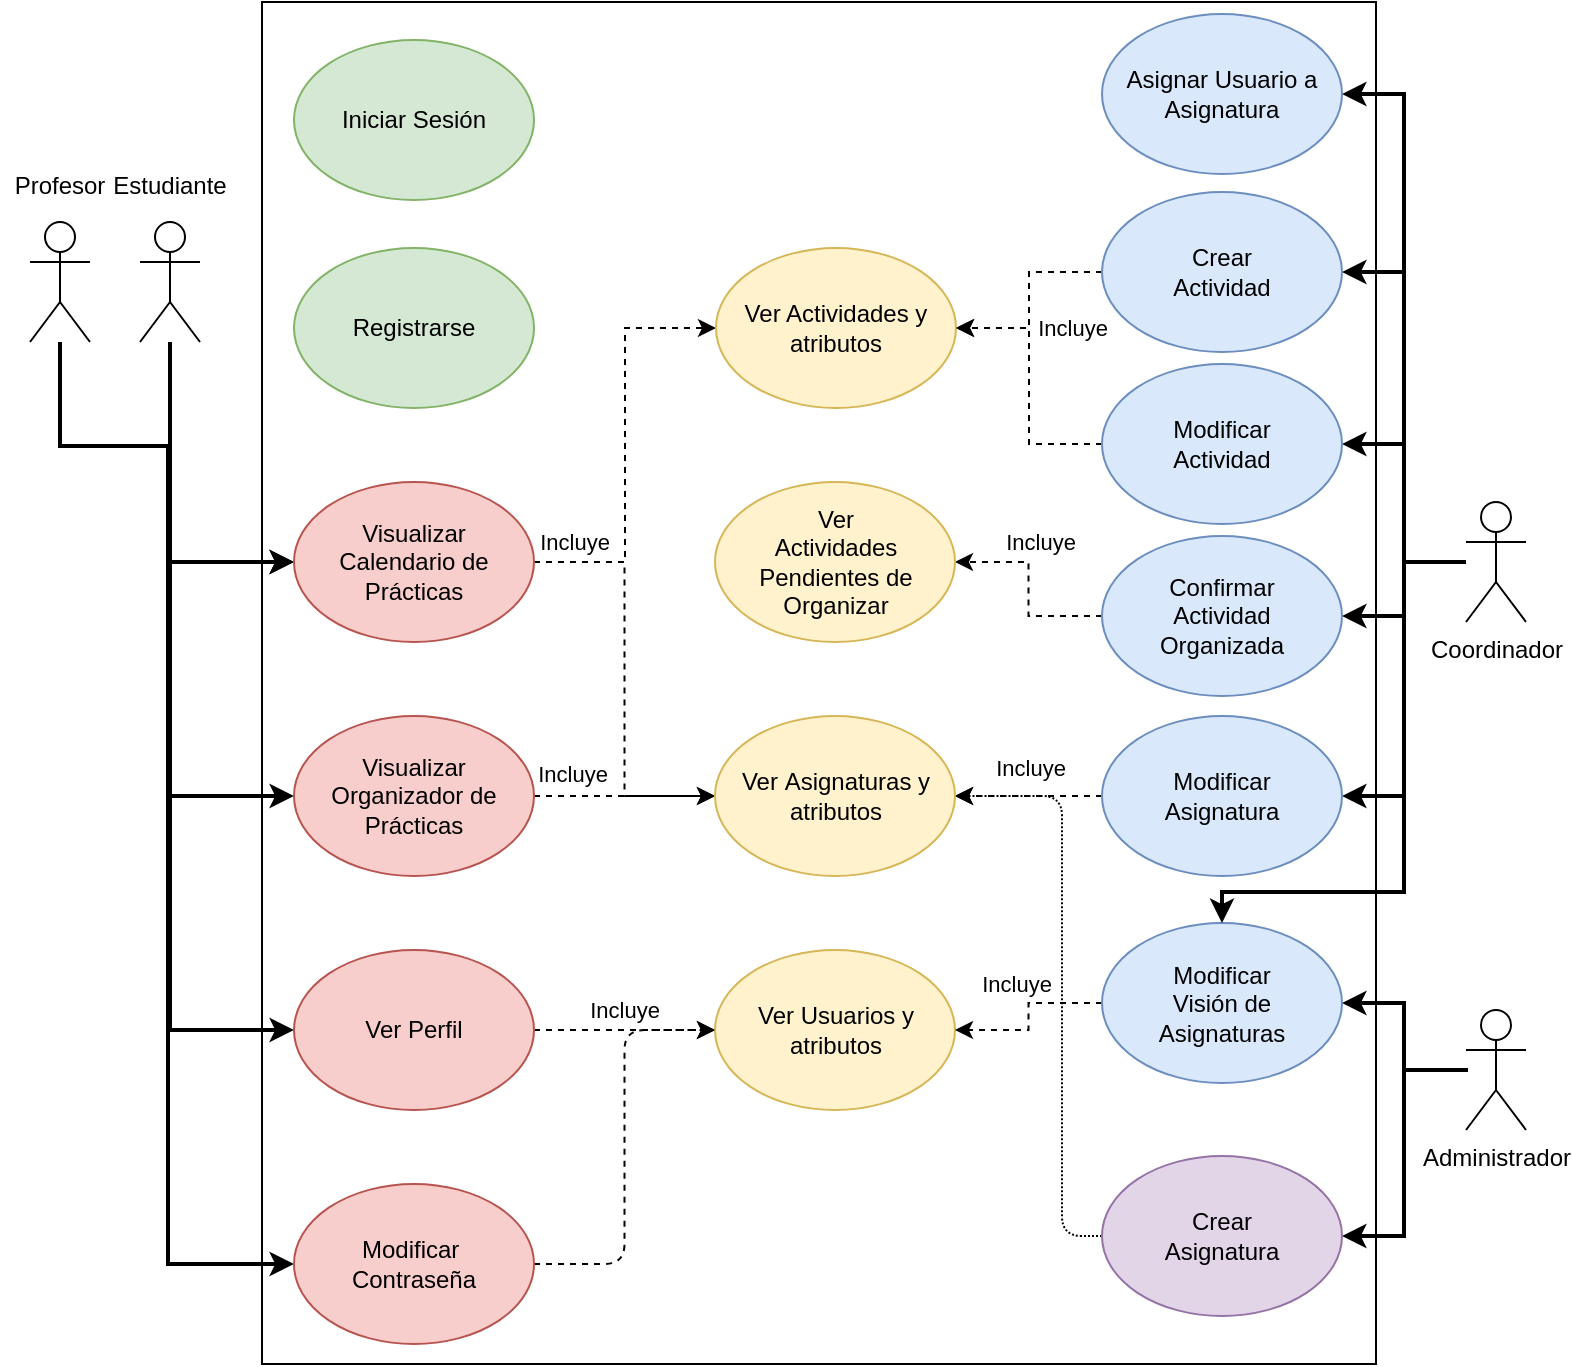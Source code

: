 <mxfile version="27.1.6">
  <diagram name="Página-1" id="IpBdc71h2_Qvr48JcpYW">
    <mxGraphModel dx="1678" dy="884" grid="0" gridSize="10" guides="1" tooltips="1" connect="1" arrows="1" fold="1" page="1" pageScale="1" pageWidth="827" pageHeight="1169" background="none" math="0" shadow="0">
      <root>
        <mxCell id="0" />
        <mxCell id="1" parent="0" />
        <mxCell id="Kz2y7gPqSzkybvLdhW0v-17" value="" style="rounded=0;whiteSpace=wrap;html=1;" parent="1" vertex="1">
          <mxGeometry x="156" y="44" width="557" height="681" as="geometry" />
        </mxCell>
        <mxCell id="Kz2y7gPqSzkybvLdhW0v-35" style="edgeStyle=orthogonalEdgeStyle;rounded=0;orthogonalLoop=1;jettySize=auto;html=1;entryX=0;entryY=0.5;entryDx=0;entryDy=0;strokeWidth=2;" parent="1" source="Kz2y7gPqSzkybvLdhW0v-13" target="Kz2y7gPqSzkybvLdhW0v-19" edge="1">
          <mxGeometry relative="1" as="geometry">
            <Array as="points">
              <mxPoint x="110" y="324" />
            </Array>
          </mxGeometry>
        </mxCell>
        <mxCell id="Kz2y7gPqSzkybvLdhW0v-13" value="" style="shape=umlActor;verticalLabelPosition=bottom;verticalAlign=top;html=1;outlineConnect=0;" parent="1" vertex="1">
          <mxGeometry x="95" y="154" width="30" height="60" as="geometry" />
        </mxCell>
        <mxCell id="Kz2y7gPqSzkybvLdhW0v-33" style="edgeStyle=orthogonalEdgeStyle;rounded=0;orthogonalLoop=1;jettySize=auto;html=1;entryX=0;entryY=0.5;entryDx=0;entryDy=0;strokeWidth=2;" parent="1" source="Kz2y7gPqSzkybvLdhW0v-14" target="Kz2y7gPqSzkybvLdhW0v-19" edge="1">
          <mxGeometry relative="1" as="geometry">
            <Array as="points">
              <mxPoint x="55" y="266" />
              <mxPoint x="110" y="266" />
              <mxPoint x="110" y="324" />
            </Array>
          </mxGeometry>
        </mxCell>
        <mxCell id="Kz2y7gPqSzkybvLdhW0v-39" style="edgeStyle=orthogonalEdgeStyle;rounded=0;orthogonalLoop=1;jettySize=auto;html=1;entryX=0;entryY=0.5;entryDx=0;entryDy=0;strokeWidth=2;" parent="1" source="Kz2y7gPqSzkybvLdhW0v-14" target="Kz2y7gPqSzkybvLdhW0v-20" edge="1">
          <mxGeometry relative="1" as="geometry">
            <Array as="points">
              <mxPoint x="55" y="266" />
              <mxPoint x="110" y="266" />
              <mxPoint x="110" y="558" />
            </Array>
          </mxGeometry>
        </mxCell>
        <mxCell id="v0WUXb6y9ld3ORJRHcRg-3" style="edgeStyle=orthogonalEdgeStyle;rounded=0;orthogonalLoop=1;jettySize=auto;html=1;entryX=0;entryY=0.5;entryDx=0;entryDy=0;strokeWidth=2;" parent="1" source="Kz2y7gPqSzkybvLdhW0v-14" target="v0WUXb6y9ld3ORJRHcRg-2" edge="1">
          <mxGeometry relative="1" as="geometry">
            <Array as="points">
              <mxPoint x="55" y="266" />
              <mxPoint x="109" y="266" />
              <mxPoint x="109" y="675" />
            </Array>
          </mxGeometry>
        </mxCell>
        <mxCell id="Kz2y7gPqSzkybvLdhW0v-14" value="" style="shape=umlActor;verticalLabelPosition=bottom;verticalAlign=top;html=1;outlineConnect=0;" parent="1" vertex="1">
          <mxGeometry x="40" y="154" width="30" height="60" as="geometry" />
        </mxCell>
        <mxCell id="Kz2y7gPqSzkybvLdhW0v-42" style="edgeStyle=orthogonalEdgeStyle;rounded=0;orthogonalLoop=1;jettySize=auto;html=1;entryX=1;entryY=0.5;entryDx=0;entryDy=0;strokeWidth=2;" parent="1" source="Kz2y7gPqSzkybvLdhW0v-15" target="Kz2y7gPqSzkybvLdhW0v-22" edge="1">
          <mxGeometry relative="1" as="geometry" />
        </mxCell>
        <mxCell id="Kz2y7gPqSzkybvLdhW0v-43" style="edgeStyle=orthogonalEdgeStyle;rounded=0;orthogonalLoop=1;jettySize=auto;html=1;strokeWidth=2;" parent="1" source="Kz2y7gPqSzkybvLdhW0v-15" target="Kz2y7gPqSzkybvLdhW0v-24" edge="1">
          <mxGeometry relative="1" as="geometry" />
        </mxCell>
        <mxCell id="Kz2y7gPqSzkybvLdhW0v-44" style="edgeStyle=orthogonalEdgeStyle;rounded=0;orthogonalLoop=1;jettySize=auto;html=1;entryX=1;entryY=0.5;entryDx=0;entryDy=0;strokeWidth=2;" parent="1" source="Kz2y7gPqSzkybvLdhW0v-15" target="Kz2y7gPqSzkybvLdhW0v-23" edge="1">
          <mxGeometry relative="1" as="geometry" />
        </mxCell>
        <mxCell id="Kz2y7gPqSzkybvLdhW0v-56" style="edgeStyle=orthogonalEdgeStyle;rounded=0;orthogonalLoop=1;jettySize=auto;html=1;entryX=1;entryY=0.5;entryDx=0;entryDy=0;strokeWidth=2;" parent="1" source="Kz2y7gPqSzkybvLdhW0v-15" target="Kz2y7gPqSzkybvLdhW0v-55" edge="1">
          <mxGeometry relative="1" as="geometry" />
        </mxCell>
        <mxCell id="g_jg7cwnlzEA-l3krqvk-2" style="edgeStyle=orthogonalEdgeStyle;rounded=0;orthogonalLoop=1;jettySize=auto;html=1;entryX=1;entryY=0.5;entryDx=0;entryDy=0;strokeWidth=2;" parent="1" source="Kz2y7gPqSzkybvLdhW0v-15" target="g_jg7cwnlzEA-l3krqvk-1" edge="1">
          <mxGeometry relative="1" as="geometry" />
        </mxCell>
        <mxCell id="Kz2y7gPqSzkybvLdhW0v-15" value="Coordinador" style="shape=umlActor;verticalLabelPosition=bottom;verticalAlign=top;html=1;outlineConnect=0;" parent="1" vertex="1">
          <mxGeometry x="758" y="294" width="30" height="60" as="geometry" />
        </mxCell>
        <mxCell id="ppYgtY1f0e7hBncfYAyt-9" style="edgeStyle=orthogonalEdgeStyle;rounded=0;orthogonalLoop=1;jettySize=auto;html=1;entryX=1;entryY=0.5;entryDx=0;entryDy=0;strokeWidth=2;" parent="1" target="ppYgtY1f0e7hBncfYAyt-8" edge="1">
          <mxGeometry relative="1" as="geometry">
            <mxPoint x="759" y="578" as="sourcePoint" />
            <Array as="points">
              <mxPoint x="727" y="578" />
              <mxPoint x="727" y="545" />
            </Array>
          </mxGeometry>
        </mxCell>
        <mxCell id="Kz2y7gPqSzkybvLdhW0v-16" value="Administrador&lt;div&gt;&lt;br&gt;&lt;/div&gt;" style="shape=umlActor;verticalLabelPosition=bottom;verticalAlign=top;html=1;outlineConnect=0;" parent="1" vertex="1">
          <mxGeometry x="758" y="548" width="30" height="60" as="geometry" />
        </mxCell>
        <mxCell id="Kz2y7gPqSzkybvLdhW0v-18" value="Registrarse" style="ellipse;whiteSpace=wrap;html=1;fillColor=#d5e8d4;strokeColor=#82b366;" parent="1" vertex="1">
          <mxGeometry x="172" y="167" width="120" height="80" as="geometry" />
        </mxCell>
        <mxCell id="Kz2y7gPqSzkybvLdhW0v-40" style="edgeStyle=orthogonalEdgeStyle;rounded=0;orthogonalLoop=1;jettySize=auto;html=1;exitX=1;exitY=0.5;exitDx=0;exitDy=0;entryX=0;entryY=0.5;entryDx=0;entryDy=0;dashed=1;" parent="1" source="Kz2y7gPqSzkybvLdhW0v-19" target="Kz2y7gPqSzkybvLdhW0v-28" edge="1">
          <mxGeometry relative="1" as="geometry" />
        </mxCell>
        <mxCell id="Kz2y7gPqSzkybvLdhW0v-41" style="edgeStyle=orthogonalEdgeStyle;rounded=0;orthogonalLoop=1;jettySize=auto;html=1;entryX=0;entryY=0.5;entryDx=0;entryDy=0;dashed=1;" parent="1" source="Kz2y7gPqSzkybvLdhW0v-19" target="Kz2y7gPqSzkybvLdhW0v-26" edge="1">
          <mxGeometry relative="1" as="geometry" />
        </mxCell>
        <mxCell id="Kz2y7gPqSzkybvLdhW0v-19" value="Visualizar&lt;div&gt;Calendario de&lt;/div&gt;&lt;div&gt;Prácticas&lt;/div&gt;" style="ellipse;whiteSpace=wrap;html=1;fillColor=#f8cecc;strokeColor=#b85450;" parent="1" vertex="1">
          <mxGeometry x="172" y="284" width="120" height="80" as="geometry" />
        </mxCell>
        <mxCell id="Kz2y7gPqSzkybvLdhW0v-52" style="edgeStyle=orthogonalEdgeStyle;rounded=1;orthogonalLoop=1;jettySize=auto;html=1;entryX=0;entryY=0.5;entryDx=0;entryDy=0;dashed=1;strokeWidth=1;jumpStyle=none;jumpSize=11;curved=0;exitX=1;exitY=0.5;exitDx=0;exitDy=0;" parent="1" source="Kz2y7gPqSzkybvLdhW0v-20" target="Kz2y7gPqSzkybvLdhW0v-51" edge="1">
          <mxGeometry relative="1" as="geometry">
            <Array as="points">
              <mxPoint x="344" y="558" />
              <mxPoint x="344" y="558" />
            </Array>
          </mxGeometry>
        </mxCell>
        <mxCell id="ppYgtY1f0e7hBncfYAyt-1" value="Incluye" style="edgeLabel;html=1;align=center;verticalAlign=middle;resizable=0;points=[];" parent="Kz2y7gPqSzkybvLdhW0v-52" vertex="1" connectable="0">
          <mxGeometry x="-0.427" relative="1" as="geometry">
            <mxPoint x="19" y="-10" as="offset" />
          </mxGeometry>
        </mxCell>
        <mxCell id="Kz2y7gPqSzkybvLdhW0v-20" value="Ver Perfil" style="ellipse;whiteSpace=wrap;html=1;fillColor=#f8cecc;strokeColor=#b85450;" parent="1" vertex="1">
          <mxGeometry x="172" y="518" width="120" height="80" as="geometry" />
        </mxCell>
        <mxCell id="Kz2y7gPqSzkybvLdhW0v-53" style="edgeStyle=orthogonalEdgeStyle;rounded=0;orthogonalLoop=1;jettySize=auto;html=1;entryX=0;entryY=0.5;entryDx=0;entryDy=0;dashed=1;" parent="1" source="Kz2y7gPqSzkybvLdhW0v-21" target="Kz2y7gPqSzkybvLdhW0v-26" edge="1">
          <mxGeometry relative="1" as="geometry" />
        </mxCell>
        <mxCell id="ppYgtY1f0e7hBncfYAyt-2" value="&lt;span style=&quot;color: rgba(0, 0, 0, 0); font-family: monospace; font-size: 0px; text-align: start; background-color: rgb(27, 29, 30);&quot;&gt;%3CmxGraphModel%3E%3Croot%3E%3CmxCell%20id%3D%220%22%2F%3E%3CmxCell%20id%3D%221%22%20parent%3D%220%22%2F%3E%3CmxCell%20id%3D%222%22%20value%3D%22Incluye%22%20style%3D%22edgeLabel%3Bhtml%3D1%3Balign%3Dcenter%3BverticalAlign%3Dmiddle%3Bresizable%3D0%3Bpoints%3D%5B%5D%3B%22%20vertex%3D%221%22%20connectable%3D%220%22%20parent%3D%221%22%3E%3CmxGeometry%20x%3D%22305%22%20y%3D%22499%22%20as%3D%22geometry%22%2F%3E%3C%2FmxCell%3E%3C%2Froot%3E%3C%2FmxGraphModel%3E&lt;/span&gt;&lt;span style=&quot;color: rgba(0, 0, 0, 0); font-family: monospace; font-size: 0px; text-align: start; background-color: rgb(27, 29, 30);&quot;&gt;%3CmxGraphModel%3E%3Croot%3E%3CmxCell%20id%3D%220%22%2F%3E%3CmxCell%20id%3D%221%22%20parent%3D%220%22%2F%3E%3CmxCell%20id%3D%222%22%20value%3D%22Incluye%22%20style%3D%22edgeLabel%3Bhtml%3D1%3Balign%3Dcenter%3BverticalAlign%3Dmiddle%3Bresizable%3D0%3Bpoints%3D%5B%5D%3B%22%20vertex%3D%221%22%20connectable%3D%220%22%20parent%3D%221%22%3E%3CmxGeometry%20x%3D%22305%22%20y%3D%22499%22%20as%3D%22geometry%22%2F%3E%3C%2FmxCell%3E%3C%2Froot%3E%3C%2FmxGraphModel%3EIncluye&lt;/span&gt;" style="edgeLabel;html=1;align=center;verticalAlign=middle;resizable=0;points=[];" parent="Kz2y7gPqSzkybvLdhW0v-53" vertex="1" connectable="0">
          <mxGeometry x="-0.183" y="1" relative="1" as="geometry">
            <mxPoint as="offset" />
          </mxGeometry>
        </mxCell>
        <mxCell id="ppYgtY1f0e7hBncfYAyt-3" value="Incluye" style="edgeLabel;html=1;align=center;verticalAlign=middle;resizable=0;points=[];" parent="Kz2y7gPqSzkybvLdhW0v-53" vertex="1" connectable="0">
          <mxGeometry x="-0.341" relative="1" as="geometry">
            <mxPoint x="-11" y="-11" as="offset" />
          </mxGeometry>
        </mxCell>
        <mxCell id="Kz2y7gPqSzkybvLdhW0v-50" style="edgeStyle=orthogonalEdgeStyle;rounded=0;orthogonalLoop=1;jettySize=auto;html=1;entryX=1;entryY=0.5;entryDx=0;entryDy=0;dashed=1;strokeWidth=1;" parent="1" source="Kz2y7gPqSzkybvLdhW0v-22" target="Kz2y7gPqSzkybvLdhW0v-28" edge="1">
          <mxGeometry relative="1" as="geometry" />
        </mxCell>
        <mxCell id="Kz2y7gPqSzkybvLdhW0v-22" value="Crear&lt;div&gt;Actividad&lt;/div&gt;" style="ellipse;whiteSpace=wrap;html=1;fillColor=#dae8fc;strokeColor=#6c8ebf;" parent="1" vertex="1">
          <mxGeometry x="576" y="139" width="120" height="80" as="geometry" />
        </mxCell>
        <mxCell id="Kz2y7gPqSzkybvLdhW0v-48" style="edgeStyle=orthogonalEdgeStyle;rounded=0;orthogonalLoop=1;jettySize=auto;html=1;entryX=1;entryY=0.5;entryDx=0;entryDy=0;dashed=1;strokeWidth=1;" parent="1" source="Kz2y7gPqSzkybvLdhW0v-23" target="Kz2y7gPqSzkybvLdhW0v-26" edge="1">
          <mxGeometry relative="1" as="geometry" />
        </mxCell>
        <mxCell id="Kz2y7gPqSzkybvLdhW0v-23" value="Modificar&lt;div&gt;Asignatura&lt;/div&gt;" style="ellipse;whiteSpace=wrap;html=1;fillColor=#dae8fc;strokeColor=#6c8ebf;" parent="1" vertex="1">
          <mxGeometry x="576" y="401" width="120" height="80" as="geometry" />
        </mxCell>
        <mxCell id="Kz2y7gPqSzkybvLdhW0v-49" style="edgeStyle=orthogonalEdgeStyle;rounded=0;orthogonalLoop=1;jettySize=auto;html=1;dashed=1;strokeWidth=1;" parent="1" source="Kz2y7gPqSzkybvLdhW0v-24" target="Kz2y7gPqSzkybvLdhW0v-27" edge="1">
          <mxGeometry relative="1" as="geometry" />
        </mxCell>
        <mxCell id="Kz2y7gPqSzkybvLdhW0v-24" value="Confirmar&lt;div&gt;Actividad&lt;/div&gt;&lt;div&gt;Organizada&lt;/div&gt;" style="ellipse;whiteSpace=wrap;html=1;fillColor=#dae8fc;strokeColor=#6c8ebf;" parent="1" vertex="1">
          <mxGeometry x="576" y="311" width="120" height="80" as="geometry" />
        </mxCell>
        <mxCell id="Kz2y7gPqSzkybvLdhW0v-47" style="edgeStyle=orthogonalEdgeStyle;rounded=1;orthogonalLoop=1;jettySize=auto;html=1;entryX=1;entryY=0.5;entryDx=0;entryDy=0;dashed=1;strokeWidth=1;dashPattern=1 1;curved=0;exitX=0;exitY=0.5;exitDx=0;exitDy=0;" parent="1" source="Kz2y7gPqSzkybvLdhW0v-25" target="Kz2y7gPqSzkybvLdhW0v-26" edge="1">
          <mxGeometry relative="1" as="geometry">
            <Array as="points">
              <mxPoint x="556" y="661" />
              <mxPoint x="556" y="441" />
            </Array>
          </mxGeometry>
        </mxCell>
        <mxCell id="Kz2y7gPqSzkybvLdhW0v-26" value="Ver&amp;nbsp;&lt;span style=&quot;background-color: transparent; color: light-dark(rgb(0, 0, 0), rgb(255, 255, 255));&quot;&gt;Asignaturas y atributos&lt;/span&gt;" style="ellipse;whiteSpace=wrap;html=1;fillColor=#fff2cc;strokeColor=#d6b656;" parent="1" vertex="1">
          <mxGeometry x="382.5" y="401" width="120" height="80" as="geometry" />
        </mxCell>
        <mxCell id="Kz2y7gPqSzkybvLdhW0v-27" value="Ver&lt;br&gt;&lt;div&gt;Actividades Pendientes de&lt;/div&gt;&lt;div&gt;Organizar&lt;/div&gt;" style="ellipse;whiteSpace=wrap;html=1;fillColor=#fff2cc;strokeColor=#d6b656;" parent="1" vertex="1">
          <mxGeometry x="382.5" y="284" width="120" height="80" as="geometry" />
        </mxCell>
        <mxCell id="Kz2y7gPqSzkybvLdhW0v-28" value="Ver Actividades y atributos" style="ellipse;whiteSpace=wrap;html=1;fillColor=#fff2cc;strokeColor=#d6b656;" parent="1" vertex="1">
          <mxGeometry x="383" y="167" width="120" height="80" as="geometry" />
        </mxCell>
        <mxCell id="Kz2y7gPqSzkybvLdhW0v-36" value="Profesor" style="text;html=1;align=center;verticalAlign=middle;whiteSpace=wrap;rounded=0;" parent="1" vertex="1">
          <mxGeometry x="25" y="121" width="60" height="30" as="geometry" />
        </mxCell>
        <mxCell id="Kz2y7gPqSzkybvLdhW0v-37" value="Estudiante" style="text;html=1;align=center;verticalAlign=middle;whiteSpace=wrap;rounded=0;" parent="1" vertex="1">
          <mxGeometry x="80" y="121" width="60" height="30" as="geometry" />
        </mxCell>
        <mxCell id="Kz2y7gPqSzkybvLdhW0v-51" value="Ver Usuarios y atributos" style="ellipse;whiteSpace=wrap;html=1;fillColor=#fff2cc;strokeColor=#d6b656;" parent="1" vertex="1">
          <mxGeometry x="382.5" y="518" width="120" height="80" as="geometry" />
        </mxCell>
        <mxCell id="Kz2y7gPqSzkybvLdhW0v-55" value="Asignar Usuario a&lt;div&gt;Asignatura&lt;/div&gt;" style="ellipse;whiteSpace=wrap;html=1;fillColor=#dae8fc;strokeColor=#6c8ebf;" parent="1" vertex="1">
          <mxGeometry x="576" y="50" width="120" height="80" as="geometry" />
        </mxCell>
        <mxCell id="ppYgtY1f0e7hBncfYAyt-4" value="Incluye" style="edgeLabel;html=1;align=center;verticalAlign=middle;resizable=0;points=[];" parent="1" vertex="1" connectable="0">
          <mxGeometry x="312.0" y="314.0" as="geometry" />
        </mxCell>
        <mxCell id="ppYgtY1f0e7hBncfYAyt-5" value="Incluye" style="edgeLabel;html=1;align=center;verticalAlign=middle;resizable=0;points=[];" parent="1" vertex="1" connectable="0">
          <mxGeometry x="545" y="314.0" as="geometry" />
        </mxCell>
        <mxCell id="ppYgtY1f0e7hBncfYAyt-6" value="Incluye" style="edgeLabel;html=1;align=center;verticalAlign=middle;resizable=0;points=[];" parent="1" vertex="1" connectable="0">
          <mxGeometry x="561" y="207.0" as="geometry" />
        </mxCell>
        <mxCell id="ppYgtY1f0e7hBncfYAyt-7" value="Incluye" style="edgeLabel;html=1;align=center;verticalAlign=middle;resizable=0;points=[];" parent="1" vertex="1" connectable="0">
          <mxGeometry x="540" y="427.0" as="geometry" />
        </mxCell>
        <mxCell id="ppYgtY1f0e7hBncfYAyt-10" style="edgeStyle=orthogonalEdgeStyle;rounded=0;orthogonalLoop=1;jettySize=auto;html=1;dashed=1;" parent="1" source="ppYgtY1f0e7hBncfYAyt-8" target="Kz2y7gPqSzkybvLdhW0v-51" edge="1">
          <mxGeometry relative="1" as="geometry" />
        </mxCell>
        <mxCell id="ppYgtY1f0e7hBncfYAyt-8" value="Modificar&lt;div&gt;Visión de&lt;/div&gt;&lt;div&gt;Asignaturas&lt;/div&gt;" style="ellipse;whiteSpace=wrap;html=1;fillColor=#dae8fc;strokeColor=#6c8ebf;" parent="1" vertex="1">
          <mxGeometry x="576" y="504.5" width="120" height="80" as="geometry" />
        </mxCell>
        <mxCell id="ppYgtY1f0e7hBncfYAyt-11" value="Incluye" style="edgeLabel;html=1;align=center;verticalAlign=middle;resizable=0;points=[];" parent="1" vertex="1" connectable="0">
          <mxGeometry x="533" y="535" as="geometry" />
        </mxCell>
        <mxCell id="v0WUXb6y9ld3ORJRHcRg-1" value="Iniciar Sesión" style="ellipse;whiteSpace=wrap;html=1;fillColor=#d5e8d4;strokeColor=#82b366;" parent="1" vertex="1">
          <mxGeometry x="172" y="63" width="120" height="80" as="geometry" />
        </mxCell>
        <mxCell id="v0WUXb6y9ld3ORJRHcRg-5" style="edgeStyle=orthogonalEdgeStyle;rounded=1;orthogonalLoop=1;jettySize=auto;html=1;entryX=0;entryY=0.5;entryDx=0;entryDy=0;dashed=1;curved=0;" parent="1" source="v0WUXb6y9ld3ORJRHcRg-2" target="Kz2y7gPqSzkybvLdhW0v-51" edge="1">
          <mxGeometry relative="1" as="geometry" />
        </mxCell>
        <mxCell id="v0WUXb6y9ld3ORJRHcRg-2" value="Modificar&amp;nbsp;&lt;div&gt;Contraseña&lt;/div&gt;" style="ellipse;whiteSpace=wrap;html=1;fillColor=#f8cecc;strokeColor=#b85450;" parent="1" vertex="1">
          <mxGeometry x="172" y="635" width="120" height="80" as="geometry" />
        </mxCell>
        <mxCell id="v0WUXb6y9ld3ORJRHcRg-6" value="" style="edgeStyle=orthogonalEdgeStyle;rounded=0;orthogonalLoop=1;jettySize=auto;html=1;entryX=0;entryY=0.5;entryDx=0;entryDy=0;strokeWidth=2;" parent="1" source="Kz2y7gPqSzkybvLdhW0v-14" target="Kz2y7gPqSzkybvLdhW0v-21" edge="1">
          <mxGeometry relative="1" as="geometry">
            <Array as="points">
              <mxPoint x="55" y="266" />
              <mxPoint x="109" y="266" />
              <mxPoint x="109" y="441" />
            </Array>
            <mxPoint x="55" y="214" as="sourcePoint" />
            <mxPoint x="325" y="732" as="targetPoint" />
          </mxGeometry>
        </mxCell>
        <mxCell id="Kz2y7gPqSzkybvLdhW0v-21" value="Visualizar&lt;div&gt;Organizador de&lt;/div&gt;&lt;div&gt;Prácticas&lt;/div&gt;" style="ellipse;whiteSpace=wrap;html=1;fillColor=#f8cecc;strokeColor=#b85450;" parent="1" vertex="1">
          <mxGeometry x="172" y="401" width="120" height="80" as="geometry" />
        </mxCell>
        <mxCell id="v0WUXb6y9ld3ORJRHcRg-7" value="" style="edgeStyle=orthogonalEdgeStyle;rounded=0;orthogonalLoop=1;jettySize=auto;html=1;entryX=1;entryY=0.5;entryDx=0;entryDy=0;strokeWidth=2;" parent="1" source="Kz2y7gPqSzkybvLdhW0v-16" target="Kz2y7gPqSzkybvLdhW0v-25" edge="1">
          <mxGeometry relative="1" as="geometry">
            <mxPoint x="758" y="578" as="sourcePoint" />
            <mxPoint x="508" y="750" as="targetPoint" />
          </mxGeometry>
        </mxCell>
        <mxCell id="Kz2y7gPqSzkybvLdhW0v-25" value="Crear&lt;div&gt;Asignatura&lt;/div&gt;" style="ellipse;whiteSpace=wrap;html=1;fillColor=#e1d5e7;strokeColor=#9673a6;" parent="1" vertex="1">
          <mxGeometry x="576" y="621" width="120" height="80" as="geometry" />
        </mxCell>
        <mxCell id="v0WUXb6y9ld3ORJRHcRg-8" style="edgeStyle=orthogonalEdgeStyle;rounded=0;orthogonalLoop=1;jettySize=auto;html=1;entryX=0.5;entryY=0;entryDx=0;entryDy=0;strokeWidth=2;" parent="1" source="Kz2y7gPqSzkybvLdhW0v-15" target="ppYgtY1f0e7hBncfYAyt-8" edge="1">
          <mxGeometry relative="1" as="geometry">
            <mxPoint x="795" y="454" as="sourcePoint" />
            <mxPoint x="733" y="571" as="targetPoint" />
            <Array as="points">
              <mxPoint x="727" y="324" />
              <mxPoint x="727" y="489" />
              <mxPoint x="636" y="489" />
            </Array>
          </mxGeometry>
        </mxCell>
        <mxCell id="g_jg7cwnlzEA-l3krqvk-3" style="edgeStyle=orthogonalEdgeStyle;rounded=0;orthogonalLoop=1;jettySize=auto;html=1;entryX=1;entryY=0.5;entryDx=0;entryDy=0;dashed=1;" parent="1" source="g_jg7cwnlzEA-l3krqvk-1" target="Kz2y7gPqSzkybvLdhW0v-28" edge="1">
          <mxGeometry relative="1" as="geometry" />
        </mxCell>
        <mxCell id="g_jg7cwnlzEA-l3krqvk-1" value="Modificar&lt;div&gt;Actividad&lt;/div&gt;" style="ellipse;whiteSpace=wrap;html=1;fillColor=#dae8fc;strokeColor=#6c8ebf;" parent="1" vertex="1">
          <mxGeometry x="576" y="225" width="120" height="80" as="geometry" />
        </mxCell>
      </root>
    </mxGraphModel>
  </diagram>
</mxfile>
